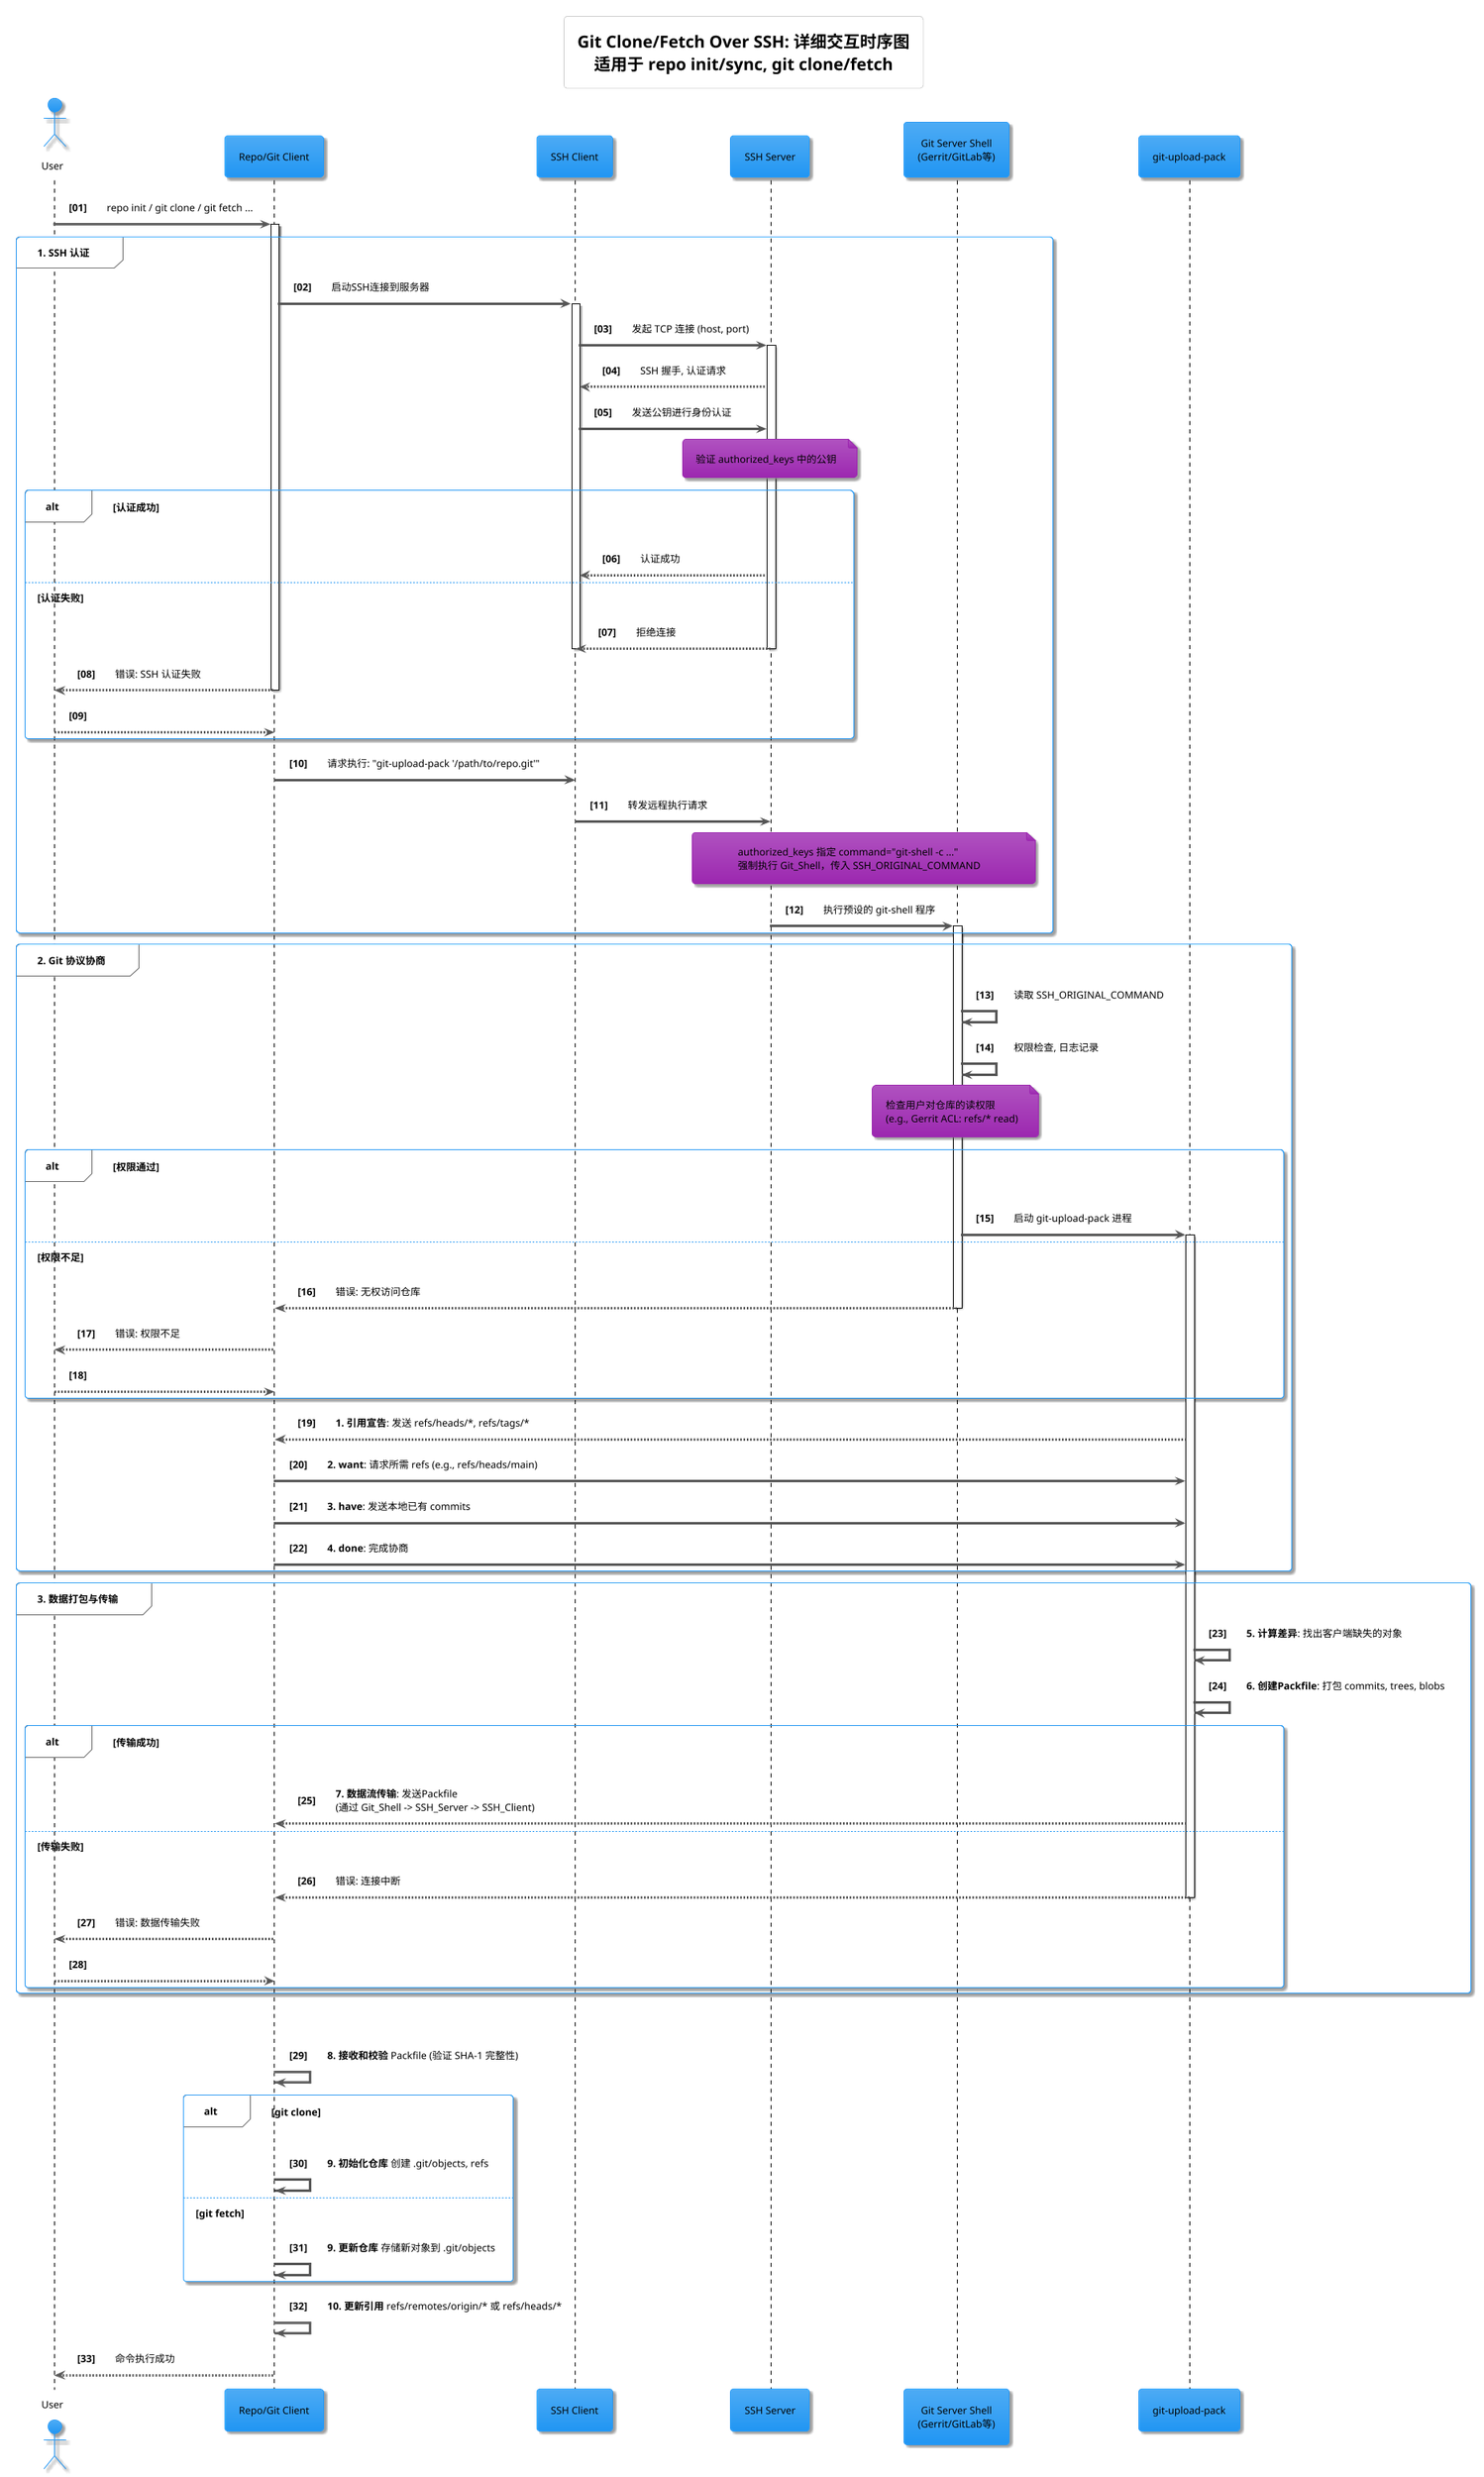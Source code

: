 @startuml
!theme materia
skinparam defaultFontColor #000000
skinparam SequenceLifeLineBorderColor black
skinparam ArrowColor #555555
autonumber "<b>[00]"

title Git Clone/Fetch Over SSH: 详细交互时序图\n适用于 repo init/sync, git clone/fetch

actor "User" as User
participant "Repo/Git Client" as Client
participant "SSH Client" as SSH_Client
participant "SSH Server" as SSH_Server
participant "Git Server Shell\n(Gerrit/GitLab等)" as Git_Shell
participant "git-upload-pack" as Git_UploadPack

User -> Client: repo init / git clone / git fetch ...
activate Client

group 1. SSH 认证
    Client -> SSH_Client: 启动SSH连接到服务器
    activate SSH_Client
    SSH_Client -> SSH_Server: 发起 TCP 连接 (host, port)
    activate SSH_Server
    SSH_Server --> SSH_Client: SSH 握手, 认证请求
    SSH_Client -> SSH_Server: 发送公钥进行身份认证
    note over SSH_Server: 验证 authorized_keys 中的公钥
    alt 认证成功
        SSH_Server --> SSH_Client: 认证成功
    else 认证失败
        SSH_Server --> SSH_Client: 拒绝连接
        deactivate SSH_Server
        deactivate SSH_Client
        Client --> User: 错误: SSH 认证失败
        deactivate Client
        return
    end
    
    Client -> SSH_Client: 请求执行: "git-upload-pack '/path/to/repo.git'"
    SSH_Client -> SSH_Server: 转发远程执行请求
    note over SSH_Server, Git_Shell: authorized_keys 指定 command="git-shell -c ..."\n强制执行 Git_Shell，传入 SSH_ORIGINAL_COMMAND
    SSH_Server -> Git_Shell: 执行预设的 git-shell 程序
    activate Git_Shell
end

group 2. Git 协议协商
    Git_Shell -> Git_Shell: 读取 SSH_ORIGINAL_COMMAND
    Git_Shell -> Git_Shell: 权限检查, 日志记录
    note over Git_Shell: 检查用户对仓库的读权限\n(e.g., Gerrit ACL: refs/* read)
    alt 权限通过
        Git_Shell -> Git_UploadPack: 启动 git-upload-pack 进程
        activate Git_UploadPack
    else 权限不足
        Git_Shell --> Client: 错误: 无权访问仓库
        deactivate Git_Shell
        deactivate SSH_Server
        deactivate SSH_Client
        Client --> User: 错误: 权限不足
        deactivate Client
        return
    end
    
    Git_UploadPack --> Client: **1. 引用宣告**: 发送 refs/heads/*, refs/tags/*
    Client -> Git_UploadPack: **2. want**: 请求所需 refs (e.g., refs/heads/main)
    Client -> Git_UploadPack: **3. have**: 发送本地已有 commits
    Client -> Git_UploadPack: **4. done**: 完成协商
end

group 3. 数据打包与传输
    Git_UploadPack -> Git_UploadPack: **5. 计算差异**: 找出客户端缺失的对象
    Git_UploadPack -> Git_UploadPack: **6. 创建Packfile**: 打包 commits, trees, blobs
    alt 传输成功
        Git_UploadPack --> Client: **7. 数据流传输**: 发送Packfile\n(通过 Git_Shell -> SSH_Server -> SSH_Client)
    else 传输失败
        Git_UploadPack --> Client: 错误: 连接中断
        deactivate Git_UploadPack
        deactivate Git_Shell
        deactivate SSH_Server
        deactivate SSH_Client
        Client --> User: 错误: 数据传输失败
        deactivate Client
        return
    end
end

group 4. 客户端处理
    Client -> Client: **8. 接收和校验** Packfile (验证 SHA-1 完整性)
    alt git clone
        Client -> Client: **9. 初始化仓库** 创建 .git/objects, refs
    else git fetch
        Client -> Client: **9. 更新仓库** 存储新对象到 .git/objects
    end
    Client -> Client: **10. 更新引用** refs/remotes/origin/* 或 refs/heads/*
deactivate Git_UploadPack
deactivate Git_Shell
deactivate SSH_Server
deactivate SSH_Client
    
Client --> User: 命令执行成功
deactivate Client

@enduml